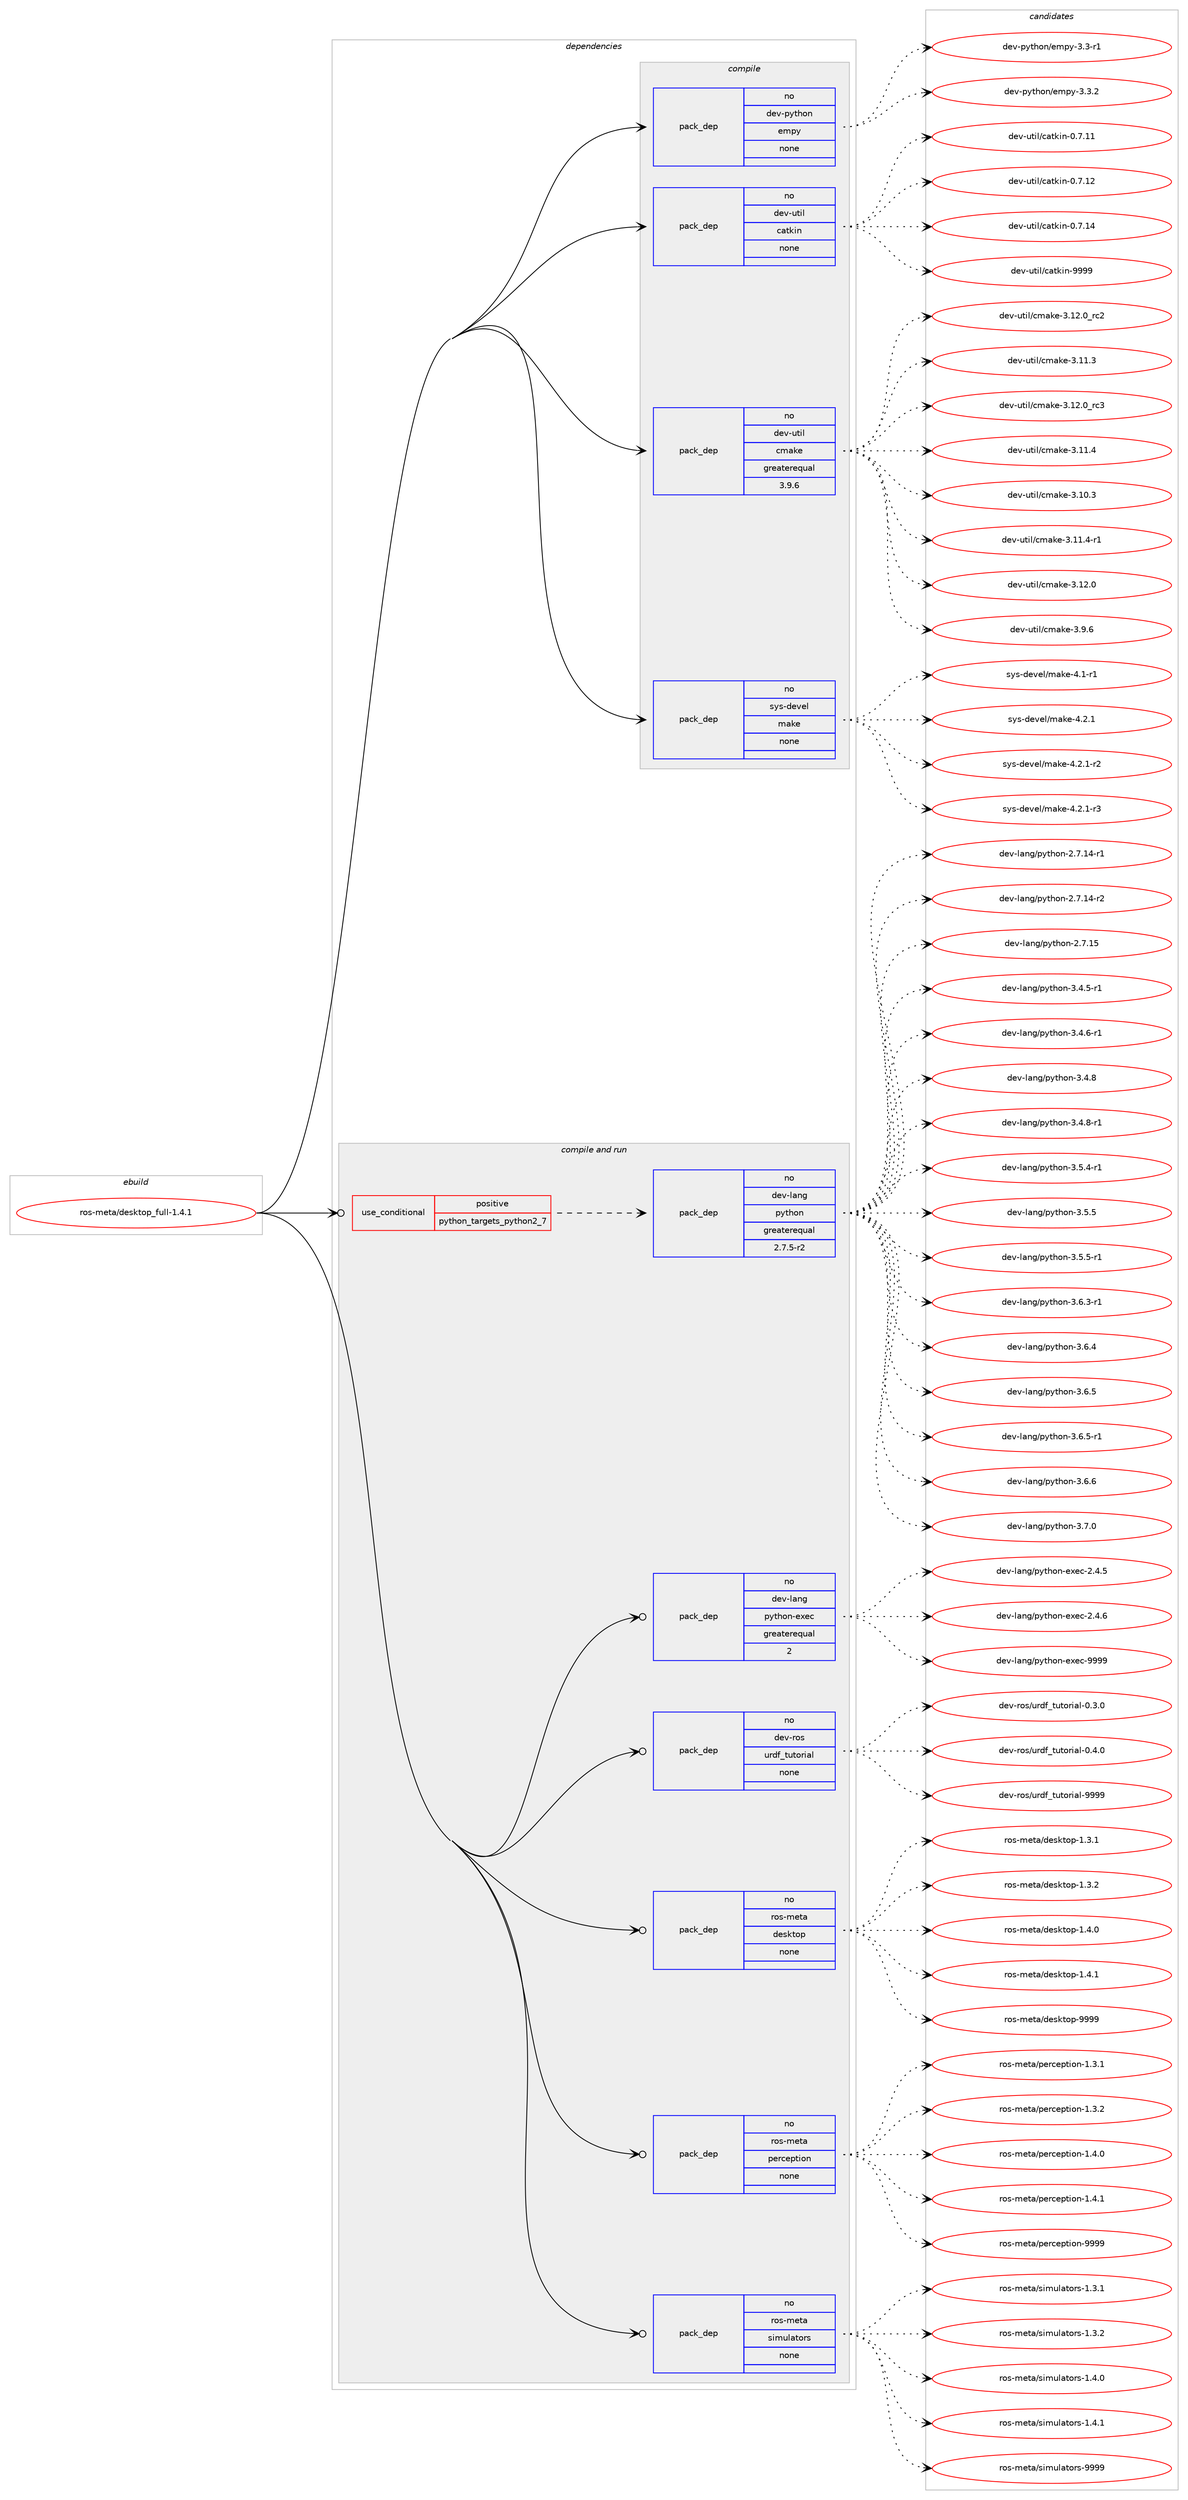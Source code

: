 digraph prolog {

# *************
# Graph options
# *************

newrank=true;
concentrate=true;
compound=true;
graph [rankdir=LR,fontname=Helvetica,fontsize=10,ranksep=1.5];#, ranksep=2.5, nodesep=0.2];
edge  [arrowhead=vee];
node  [fontname=Helvetica,fontsize=10];

# **********
# The ebuild
# **********

subgraph cluster_leftcol {
color=gray;
rank=same;
label=<<i>ebuild</i>>;
id [label="ros-meta/desktop_full-1.4.1", color=red, width=4, href="../ros-meta/desktop_full-1.4.1.svg"];
}

# ****************
# The dependencies
# ****************

subgraph cluster_midcol {
color=gray;
label=<<i>dependencies</i>>;
subgraph cluster_compile {
fillcolor="#eeeeee";
style=filled;
label=<<i>compile</i>>;
subgraph pack1086 {
dependency1549 [label=<<TABLE BORDER="0" CELLBORDER="1" CELLSPACING="0" CELLPADDING="4" WIDTH="220"><TR><TD ROWSPAN="6" CELLPADDING="30">pack_dep</TD></TR><TR><TD WIDTH="110">no</TD></TR><TR><TD>dev-python</TD></TR><TR><TD>empy</TD></TR><TR><TD>none</TD></TR><TR><TD></TD></TR></TABLE>>, shape=none, color=blue];
}
id:e -> dependency1549:w [weight=20,style="solid",arrowhead="vee"];
subgraph pack1087 {
dependency1550 [label=<<TABLE BORDER="0" CELLBORDER="1" CELLSPACING="0" CELLPADDING="4" WIDTH="220"><TR><TD ROWSPAN="6" CELLPADDING="30">pack_dep</TD></TR><TR><TD WIDTH="110">no</TD></TR><TR><TD>dev-util</TD></TR><TR><TD>catkin</TD></TR><TR><TD>none</TD></TR><TR><TD></TD></TR></TABLE>>, shape=none, color=blue];
}
id:e -> dependency1550:w [weight=20,style="solid",arrowhead="vee"];
subgraph pack1088 {
dependency1551 [label=<<TABLE BORDER="0" CELLBORDER="1" CELLSPACING="0" CELLPADDING="4" WIDTH="220"><TR><TD ROWSPAN="6" CELLPADDING="30">pack_dep</TD></TR><TR><TD WIDTH="110">no</TD></TR><TR><TD>dev-util</TD></TR><TR><TD>cmake</TD></TR><TR><TD>greaterequal</TD></TR><TR><TD>3.9.6</TD></TR></TABLE>>, shape=none, color=blue];
}
id:e -> dependency1551:w [weight=20,style="solid",arrowhead="vee"];
subgraph pack1089 {
dependency1552 [label=<<TABLE BORDER="0" CELLBORDER="1" CELLSPACING="0" CELLPADDING="4" WIDTH="220"><TR><TD ROWSPAN="6" CELLPADDING="30">pack_dep</TD></TR><TR><TD WIDTH="110">no</TD></TR><TR><TD>sys-devel</TD></TR><TR><TD>make</TD></TR><TR><TD>none</TD></TR><TR><TD></TD></TR></TABLE>>, shape=none, color=blue];
}
id:e -> dependency1552:w [weight=20,style="solid",arrowhead="vee"];
}
subgraph cluster_compileandrun {
fillcolor="#eeeeee";
style=filled;
label=<<i>compile and run</i>>;
subgraph cond428 {
dependency1553 [label=<<TABLE BORDER="0" CELLBORDER="1" CELLSPACING="0" CELLPADDING="4"><TR><TD ROWSPAN="3" CELLPADDING="10">use_conditional</TD></TR><TR><TD>positive</TD></TR><TR><TD>python_targets_python2_7</TD></TR></TABLE>>, shape=none, color=red];
subgraph pack1090 {
dependency1554 [label=<<TABLE BORDER="0" CELLBORDER="1" CELLSPACING="0" CELLPADDING="4" WIDTH="220"><TR><TD ROWSPAN="6" CELLPADDING="30">pack_dep</TD></TR><TR><TD WIDTH="110">no</TD></TR><TR><TD>dev-lang</TD></TR><TR><TD>python</TD></TR><TR><TD>greaterequal</TD></TR><TR><TD>2.7.5-r2</TD></TR></TABLE>>, shape=none, color=blue];
}
dependency1553:e -> dependency1554:w [weight=20,style="dashed",arrowhead="vee"];
}
id:e -> dependency1553:w [weight=20,style="solid",arrowhead="odotvee"];
subgraph pack1091 {
dependency1555 [label=<<TABLE BORDER="0" CELLBORDER="1" CELLSPACING="0" CELLPADDING="4" WIDTH="220"><TR><TD ROWSPAN="6" CELLPADDING="30">pack_dep</TD></TR><TR><TD WIDTH="110">no</TD></TR><TR><TD>dev-lang</TD></TR><TR><TD>python-exec</TD></TR><TR><TD>greaterequal</TD></TR><TR><TD>2</TD></TR></TABLE>>, shape=none, color=blue];
}
id:e -> dependency1555:w [weight=20,style="solid",arrowhead="odotvee"];
subgraph pack1092 {
dependency1556 [label=<<TABLE BORDER="0" CELLBORDER="1" CELLSPACING="0" CELLPADDING="4" WIDTH="220"><TR><TD ROWSPAN="6" CELLPADDING="30">pack_dep</TD></TR><TR><TD WIDTH="110">no</TD></TR><TR><TD>dev-ros</TD></TR><TR><TD>urdf_tutorial</TD></TR><TR><TD>none</TD></TR><TR><TD></TD></TR></TABLE>>, shape=none, color=blue];
}
id:e -> dependency1556:w [weight=20,style="solid",arrowhead="odotvee"];
subgraph pack1093 {
dependency1557 [label=<<TABLE BORDER="0" CELLBORDER="1" CELLSPACING="0" CELLPADDING="4" WIDTH="220"><TR><TD ROWSPAN="6" CELLPADDING="30">pack_dep</TD></TR><TR><TD WIDTH="110">no</TD></TR><TR><TD>ros-meta</TD></TR><TR><TD>desktop</TD></TR><TR><TD>none</TD></TR><TR><TD></TD></TR></TABLE>>, shape=none, color=blue];
}
id:e -> dependency1557:w [weight=20,style="solid",arrowhead="odotvee"];
subgraph pack1094 {
dependency1558 [label=<<TABLE BORDER="0" CELLBORDER="1" CELLSPACING="0" CELLPADDING="4" WIDTH="220"><TR><TD ROWSPAN="6" CELLPADDING="30">pack_dep</TD></TR><TR><TD WIDTH="110">no</TD></TR><TR><TD>ros-meta</TD></TR><TR><TD>perception</TD></TR><TR><TD>none</TD></TR><TR><TD></TD></TR></TABLE>>, shape=none, color=blue];
}
id:e -> dependency1558:w [weight=20,style="solid",arrowhead="odotvee"];
subgraph pack1095 {
dependency1559 [label=<<TABLE BORDER="0" CELLBORDER="1" CELLSPACING="0" CELLPADDING="4" WIDTH="220"><TR><TD ROWSPAN="6" CELLPADDING="30">pack_dep</TD></TR><TR><TD WIDTH="110">no</TD></TR><TR><TD>ros-meta</TD></TR><TR><TD>simulators</TD></TR><TR><TD>none</TD></TR><TR><TD></TD></TR></TABLE>>, shape=none, color=blue];
}
id:e -> dependency1559:w [weight=20,style="solid",arrowhead="odotvee"];
}
subgraph cluster_run {
fillcolor="#eeeeee";
style=filled;
label=<<i>run</i>>;
}
}

# **************
# The candidates
# **************

subgraph cluster_choices {
rank=same;
color=gray;
label=<<i>candidates</i>>;

subgraph choice1086 {
color=black;
nodesep=1;
choice1001011184511212111610411111047101109112121455146514511449 [label="dev-python/empy-3.3-r1", color=red, width=4,href="../dev-python/empy-3.3-r1.svg"];
choice1001011184511212111610411111047101109112121455146514650 [label="dev-python/empy-3.3.2", color=red, width=4,href="../dev-python/empy-3.3.2.svg"];
dependency1549:e -> choice1001011184511212111610411111047101109112121455146514511449:w [style=dotted,weight="100"];
dependency1549:e -> choice1001011184511212111610411111047101109112121455146514650:w [style=dotted,weight="100"];
}
subgraph choice1087 {
color=black;
nodesep=1;
choice1001011184511711610510847999711610710511045484655464949 [label="dev-util/catkin-0.7.11", color=red, width=4,href="../dev-util/catkin-0.7.11.svg"];
choice1001011184511711610510847999711610710511045484655464950 [label="dev-util/catkin-0.7.12", color=red, width=4,href="../dev-util/catkin-0.7.12.svg"];
choice1001011184511711610510847999711610710511045484655464952 [label="dev-util/catkin-0.7.14", color=red, width=4,href="../dev-util/catkin-0.7.14.svg"];
choice100101118451171161051084799971161071051104557575757 [label="dev-util/catkin-9999", color=red, width=4,href="../dev-util/catkin-9999.svg"];
dependency1550:e -> choice1001011184511711610510847999711610710511045484655464949:w [style=dotted,weight="100"];
dependency1550:e -> choice1001011184511711610510847999711610710511045484655464950:w [style=dotted,weight="100"];
dependency1550:e -> choice1001011184511711610510847999711610710511045484655464952:w [style=dotted,weight="100"];
dependency1550:e -> choice100101118451171161051084799971161071051104557575757:w [style=dotted,weight="100"];
}
subgraph choice1088 {
color=black;
nodesep=1;
choice1001011184511711610510847991099710710145514649504648951149950 [label="dev-util/cmake-3.12.0_rc2", color=red, width=4,href="../dev-util/cmake-3.12.0_rc2.svg"];
choice1001011184511711610510847991099710710145514649494651 [label="dev-util/cmake-3.11.3", color=red, width=4,href="../dev-util/cmake-3.11.3.svg"];
choice1001011184511711610510847991099710710145514649504648951149951 [label="dev-util/cmake-3.12.0_rc3", color=red, width=4,href="../dev-util/cmake-3.12.0_rc3.svg"];
choice1001011184511711610510847991099710710145514649494652 [label="dev-util/cmake-3.11.4", color=red, width=4,href="../dev-util/cmake-3.11.4.svg"];
choice1001011184511711610510847991099710710145514649484651 [label="dev-util/cmake-3.10.3", color=red, width=4,href="../dev-util/cmake-3.10.3.svg"];
choice10010111845117116105108479910997107101455146494946524511449 [label="dev-util/cmake-3.11.4-r1", color=red, width=4,href="../dev-util/cmake-3.11.4-r1.svg"];
choice1001011184511711610510847991099710710145514649504648 [label="dev-util/cmake-3.12.0", color=red, width=4,href="../dev-util/cmake-3.12.0.svg"];
choice10010111845117116105108479910997107101455146574654 [label="dev-util/cmake-3.9.6", color=red, width=4,href="../dev-util/cmake-3.9.6.svg"];
dependency1551:e -> choice1001011184511711610510847991099710710145514649504648951149950:w [style=dotted,weight="100"];
dependency1551:e -> choice1001011184511711610510847991099710710145514649494651:w [style=dotted,weight="100"];
dependency1551:e -> choice1001011184511711610510847991099710710145514649504648951149951:w [style=dotted,weight="100"];
dependency1551:e -> choice1001011184511711610510847991099710710145514649494652:w [style=dotted,weight="100"];
dependency1551:e -> choice1001011184511711610510847991099710710145514649484651:w [style=dotted,weight="100"];
dependency1551:e -> choice10010111845117116105108479910997107101455146494946524511449:w [style=dotted,weight="100"];
dependency1551:e -> choice1001011184511711610510847991099710710145514649504648:w [style=dotted,weight="100"];
dependency1551:e -> choice10010111845117116105108479910997107101455146574654:w [style=dotted,weight="100"];
}
subgraph choice1089 {
color=black;
nodesep=1;
choice115121115451001011181011084710997107101455246494511449 [label="sys-devel/make-4.1-r1", color=red, width=4,href="../sys-devel/make-4.1-r1.svg"];
choice115121115451001011181011084710997107101455246504649 [label="sys-devel/make-4.2.1", color=red, width=4,href="../sys-devel/make-4.2.1.svg"];
choice1151211154510010111810110847109971071014552465046494511450 [label="sys-devel/make-4.2.1-r2", color=red, width=4,href="../sys-devel/make-4.2.1-r2.svg"];
choice1151211154510010111810110847109971071014552465046494511451 [label="sys-devel/make-4.2.1-r3", color=red, width=4,href="../sys-devel/make-4.2.1-r3.svg"];
dependency1552:e -> choice115121115451001011181011084710997107101455246494511449:w [style=dotted,weight="100"];
dependency1552:e -> choice115121115451001011181011084710997107101455246504649:w [style=dotted,weight="100"];
dependency1552:e -> choice1151211154510010111810110847109971071014552465046494511450:w [style=dotted,weight="100"];
dependency1552:e -> choice1151211154510010111810110847109971071014552465046494511451:w [style=dotted,weight="100"];
}
subgraph choice1090 {
color=black;
nodesep=1;
choice100101118451089711010347112121116104111110455046554649524511449 [label="dev-lang/python-2.7.14-r1", color=red, width=4,href="../dev-lang/python-2.7.14-r1.svg"];
choice100101118451089711010347112121116104111110455046554649524511450 [label="dev-lang/python-2.7.14-r2", color=red, width=4,href="../dev-lang/python-2.7.14-r2.svg"];
choice10010111845108971101034711212111610411111045504655464953 [label="dev-lang/python-2.7.15", color=red, width=4,href="../dev-lang/python-2.7.15.svg"];
choice1001011184510897110103471121211161041111104551465246534511449 [label="dev-lang/python-3.4.5-r1", color=red, width=4,href="../dev-lang/python-3.4.5-r1.svg"];
choice1001011184510897110103471121211161041111104551465246544511449 [label="dev-lang/python-3.4.6-r1", color=red, width=4,href="../dev-lang/python-3.4.6-r1.svg"];
choice100101118451089711010347112121116104111110455146524656 [label="dev-lang/python-3.4.8", color=red, width=4,href="../dev-lang/python-3.4.8.svg"];
choice1001011184510897110103471121211161041111104551465246564511449 [label="dev-lang/python-3.4.8-r1", color=red, width=4,href="../dev-lang/python-3.4.8-r1.svg"];
choice1001011184510897110103471121211161041111104551465346524511449 [label="dev-lang/python-3.5.4-r1", color=red, width=4,href="../dev-lang/python-3.5.4-r1.svg"];
choice100101118451089711010347112121116104111110455146534653 [label="dev-lang/python-3.5.5", color=red, width=4,href="../dev-lang/python-3.5.5.svg"];
choice1001011184510897110103471121211161041111104551465346534511449 [label="dev-lang/python-3.5.5-r1", color=red, width=4,href="../dev-lang/python-3.5.5-r1.svg"];
choice1001011184510897110103471121211161041111104551465446514511449 [label="dev-lang/python-3.6.3-r1", color=red, width=4,href="../dev-lang/python-3.6.3-r1.svg"];
choice100101118451089711010347112121116104111110455146544652 [label="dev-lang/python-3.6.4", color=red, width=4,href="../dev-lang/python-3.6.4.svg"];
choice100101118451089711010347112121116104111110455146544653 [label="dev-lang/python-3.6.5", color=red, width=4,href="../dev-lang/python-3.6.5.svg"];
choice1001011184510897110103471121211161041111104551465446534511449 [label="dev-lang/python-3.6.5-r1", color=red, width=4,href="../dev-lang/python-3.6.5-r1.svg"];
choice100101118451089711010347112121116104111110455146544654 [label="dev-lang/python-3.6.6", color=red, width=4,href="../dev-lang/python-3.6.6.svg"];
choice100101118451089711010347112121116104111110455146554648 [label="dev-lang/python-3.7.0", color=red, width=4,href="../dev-lang/python-3.7.0.svg"];
dependency1554:e -> choice100101118451089711010347112121116104111110455046554649524511449:w [style=dotted,weight="100"];
dependency1554:e -> choice100101118451089711010347112121116104111110455046554649524511450:w [style=dotted,weight="100"];
dependency1554:e -> choice10010111845108971101034711212111610411111045504655464953:w [style=dotted,weight="100"];
dependency1554:e -> choice1001011184510897110103471121211161041111104551465246534511449:w [style=dotted,weight="100"];
dependency1554:e -> choice1001011184510897110103471121211161041111104551465246544511449:w [style=dotted,weight="100"];
dependency1554:e -> choice100101118451089711010347112121116104111110455146524656:w [style=dotted,weight="100"];
dependency1554:e -> choice1001011184510897110103471121211161041111104551465246564511449:w [style=dotted,weight="100"];
dependency1554:e -> choice1001011184510897110103471121211161041111104551465346524511449:w [style=dotted,weight="100"];
dependency1554:e -> choice100101118451089711010347112121116104111110455146534653:w [style=dotted,weight="100"];
dependency1554:e -> choice1001011184510897110103471121211161041111104551465346534511449:w [style=dotted,weight="100"];
dependency1554:e -> choice1001011184510897110103471121211161041111104551465446514511449:w [style=dotted,weight="100"];
dependency1554:e -> choice100101118451089711010347112121116104111110455146544652:w [style=dotted,weight="100"];
dependency1554:e -> choice100101118451089711010347112121116104111110455146544653:w [style=dotted,weight="100"];
dependency1554:e -> choice1001011184510897110103471121211161041111104551465446534511449:w [style=dotted,weight="100"];
dependency1554:e -> choice100101118451089711010347112121116104111110455146544654:w [style=dotted,weight="100"];
dependency1554:e -> choice100101118451089711010347112121116104111110455146554648:w [style=dotted,weight="100"];
}
subgraph choice1091 {
color=black;
nodesep=1;
choice1001011184510897110103471121211161041111104510112010199455046524653 [label="dev-lang/python-exec-2.4.5", color=red, width=4,href="../dev-lang/python-exec-2.4.5.svg"];
choice1001011184510897110103471121211161041111104510112010199455046524654 [label="dev-lang/python-exec-2.4.6", color=red, width=4,href="../dev-lang/python-exec-2.4.6.svg"];
choice10010111845108971101034711212111610411111045101120101994557575757 [label="dev-lang/python-exec-9999", color=red, width=4,href="../dev-lang/python-exec-9999.svg"];
dependency1555:e -> choice1001011184510897110103471121211161041111104510112010199455046524653:w [style=dotted,weight="100"];
dependency1555:e -> choice1001011184510897110103471121211161041111104510112010199455046524654:w [style=dotted,weight="100"];
dependency1555:e -> choice10010111845108971101034711212111610411111045101120101994557575757:w [style=dotted,weight="100"];
}
subgraph choice1092 {
color=black;
nodesep=1;
choice10010111845114111115471171141001029511611711611111410597108454846514648 [label="dev-ros/urdf_tutorial-0.3.0", color=red, width=4,href="../dev-ros/urdf_tutorial-0.3.0.svg"];
choice10010111845114111115471171141001029511611711611111410597108454846524648 [label="dev-ros/urdf_tutorial-0.4.0", color=red, width=4,href="../dev-ros/urdf_tutorial-0.4.0.svg"];
choice100101118451141111154711711410010295116117116111114105971084557575757 [label="dev-ros/urdf_tutorial-9999", color=red, width=4,href="../dev-ros/urdf_tutorial-9999.svg"];
dependency1556:e -> choice10010111845114111115471171141001029511611711611111410597108454846514648:w [style=dotted,weight="100"];
dependency1556:e -> choice10010111845114111115471171141001029511611711611111410597108454846524648:w [style=dotted,weight="100"];
dependency1556:e -> choice100101118451141111154711711410010295116117116111114105971084557575757:w [style=dotted,weight="100"];
}
subgraph choice1093 {
color=black;
nodesep=1;
choice114111115451091011169747100101115107116111112454946514649 [label="ros-meta/desktop-1.3.1", color=red, width=4,href="../ros-meta/desktop-1.3.1.svg"];
choice114111115451091011169747100101115107116111112454946514650 [label="ros-meta/desktop-1.3.2", color=red, width=4,href="../ros-meta/desktop-1.3.2.svg"];
choice114111115451091011169747100101115107116111112454946524648 [label="ros-meta/desktop-1.4.0", color=red, width=4,href="../ros-meta/desktop-1.4.0.svg"];
choice114111115451091011169747100101115107116111112454946524649 [label="ros-meta/desktop-1.4.1", color=red, width=4,href="../ros-meta/desktop-1.4.1.svg"];
choice1141111154510910111697471001011151071161111124557575757 [label="ros-meta/desktop-9999", color=red, width=4,href="../ros-meta/desktop-9999.svg"];
dependency1557:e -> choice114111115451091011169747100101115107116111112454946514649:w [style=dotted,weight="100"];
dependency1557:e -> choice114111115451091011169747100101115107116111112454946514650:w [style=dotted,weight="100"];
dependency1557:e -> choice114111115451091011169747100101115107116111112454946524648:w [style=dotted,weight="100"];
dependency1557:e -> choice114111115451091011169747100101115107116111112454946524649:w [style=dotted,weight="100"];
dependency1557:e -> choice1141111154510910111697471001011151071161111124557575757:w [style=dotted,weight="100"];
}
subgraph choice1094 {
color=black;
nodesep=1;
choice11411111545109101116974711210111499101112116105111110454946514649 [label="ros-meta/perception-1.3.1", color=red, width=4,href="../ros-meta/perception-1.3.1.svg"];
choice11411111545109101116974711210111499101112116105111110454946514650 [label="ros-meta/perception-1.3.2", color=red, width=4,href="../ros-meta/perception-1.3.2.svg"];
choice11411111545109101116974711210111499101112116105111110454946524648 [label="ros-meta/perception-1.4.0", color=red, width=4,href="../ros-meta/perception-1.4.0.svg"];
choice11411111545109101116974711210111499101112116105111110454946524649 [label="ros-meta/perception-1.4.1", color=red, width=4,href="../ros-meta/perception-1.4.1.svg"];
choice114111115451091011169747112101114991011121161051111104557575757 [label="ros-meta/perception-9999", color=red, width=4,href="../ros-meta/perception-9999.svg"];
dependency1558:e -> choice11411111545109101116974711210111499101112116105111110454946514649:w [style=dotted,weight="100"];
dependency1558:e -> choice11411111545109101116974711210111499101112116105111110454946514650:w [style=dotted,weight="100"];
dependency1558:e -> choice11411111545109101116974711210111499101112116105111110454946524648:w [style=dotted,weight="100"];
dependency1558:e -> choice11411111545109101116974711210111499101112116105111110454946524649:w [style=dotted,weight="100"];
dependency1558:e -> choice114111115451091011169747112101114991011121161051111104557575757:w [style=dotted,weight="100"];
}
subgraph choice1095 {
color=black;
nodesep=1;
choice11411111545109101116974711510510911710897116111114115454946514649 [label="ros-meta/simulators-1.3.1", color=red, width=4,href="../ros-meta/simulators-1.3.1.svg"];
choice11411111545109101116974711510510911710897116111114115454946514650 [label="ros-meta/simulators-1.3.2", color=red, width=4,href="../ros-meta/simulators-1.3.2.svg"];
choice11411111545109101116974711510510911710897116111114115454946524648 [label="ros-meta/simulators-1.4.0", color=red, width=4,href="../ros-meta/simulators-1.4.0.svg"];
choice11411111545109101116974711510510911710897116111114115454946524649 [label="ros-meta/simulators-1.4.1", color=red, width=4,href="../ros-meta/simulators-1.4.1.svg"];
choice114111115451091011169747115105109117108971161111141154557575757 [label="ros-meta/simulators-9999", color=red, width=4,href="../ros-meta/simulators-9999.svg"];
dependency1559:e -> choice11411111545109101116974711510510911710897116111114115454946514649:w [style=dotted,weight="100"];
dependency1559:e -> choice11411111545109101116974711510510911710897116111114115454946514650:w [style=dotted,weight="100"];
dependency1559:e -> choice11411111545109101116974711510510911710897116111114115454946524648:w [style=dotted,weight="100"];
dependency1559:e -> choice11411111545109101116974711510510911710897116111114115454946524649:w [style=dotted,weight="100"];
dependency1559:e -> choice114111115451091011169747115105109117108971161111141154557575757:w [style=dotted,weight="100"];
}
}

}
